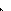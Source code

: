 prologues:=3;
verbatimtex
%&latex
\documentclass{minimal}
\begin{document}
etex

beginfig(0);

numeric a;
path vej;

pickup pencircle scaled 0.02pt;

% a er antal vinkler
a=5;

% tegne eger i nkanten
for i=0 upto a:
draw (0,0)--dir(360*i/a);
endfor;

% tegne n-kant 
vej:=dir(0) for i=1 upto a: --dir(360*i/a) endfor;
draw vej;

endfig;

end